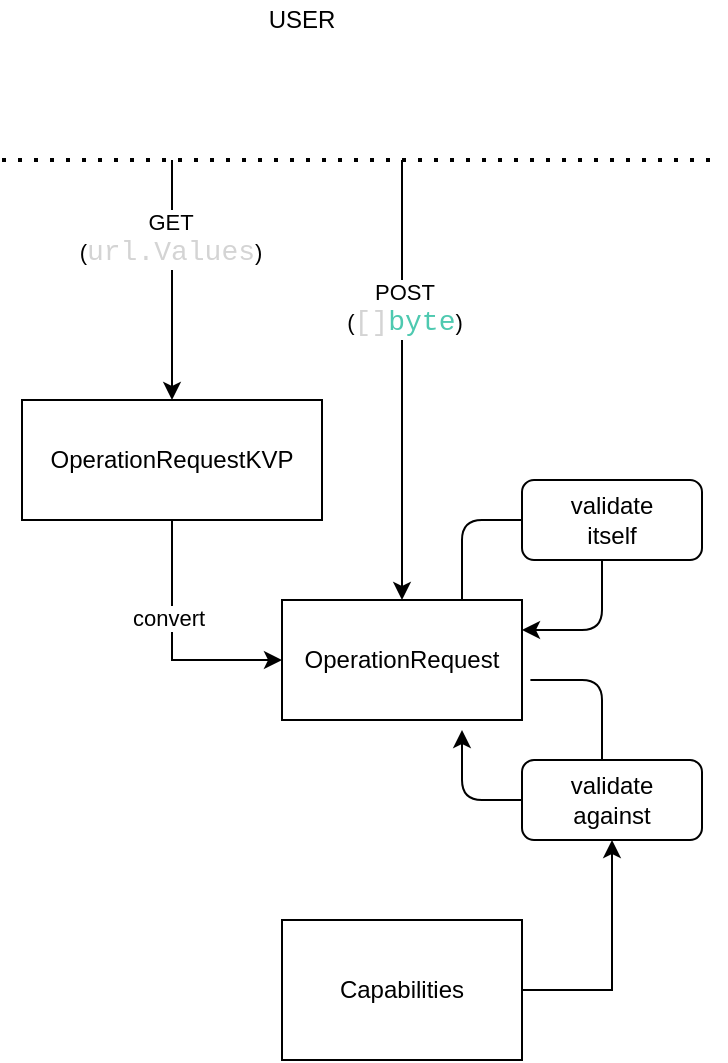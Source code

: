 <mxfile pages="2">
    <diagram id="6hGFLwfOUW9BJ-s0fimq" name="Layout">
        <mxGraphModel dx="608" dy="778" grid="1" gridSize="10" guides="1" tooltips="1" connect="1" arrows="1" fold="1" page="1" pageScale="1" pageWidth="827" pageHeight="1169" math="0" shadow="0">
            <root>
                <mxCell id="0"/>
                <mxCell id="1" parent="0"/>
                <mxCell id="8" value="" style="edgeStyle=orthogonalEdgeStyle;rounded=0;orthogonalLoop=1;jettySize=auto;html=1;entryX=0.5;entryY=1;entryDx=0;entryDy=0;exitX=1;exitY=0.5;exitDx=0;exitDy=0;" parent="1" source="2" target="M4LpB0FkpwWx2yOsPaOq-24" edge="1">
                    <mxGeometry relative="1" as="geometry">
                        <mxPoint x="190" y="550" as="sourcePoint"/>
                    </mxGeometry>
                </mxCell>
                <mxCell id="2" value="Capabilities" style="rounded=0;whiteSpace=wrap;html=1;" parent="1" vertex="1">
                    <mxGeometry x="260" y="590" width="120" height="70" as="geometry"/>
                </mxCell>
                <mxCell id="5" value="OperationRequest" style="rounded=0;whiteSpace=wrap;html=1;" parent="1" vertex="1">
                    <mxGeometry x="260" y="430" width="120" height="60" as="geometry"/>
                </mxCell>
                <mxCell id="11" value="USER" style="text;html=1;strokeColor=none;fillColor=none;align=center;verticalAlign=middle;whiteSpace=wrap;rounded=0;" parent="1" vertex="1">
                    <mxGeometry x="230" y="130" width="80" height="20" as="geometry"/>
                </mxCell>
                <mxCell id="16" style="edgeStyle=orthogonalEdgeStyle;rounded=0;orthogonalLoop=1;jettySize=auto;html=1;entryX=0;entryY=0.5;entryDx=0;entryDy=0;" parent="1" source="14" target="5" edge="1">
                    <mxGeometry relative="1" as="geometry"/>
                </mxCell>
                <mxCell id="17" value="convert" style="edgeLabel;html=1;align=center;verticalAlign=middle;resizable=0;points=[];" parent="16" vertex="1" connectable="0">
                    <mxGeometry x="-0.217" y="-2" relative="1" as="geometry">
                        <mxPoint as="offset"/>
                    </mxGeometry>
                </mxCell>
                <mxCell id="14" value="OperationRequestKVP" style="rounded=0;whiteSpace=wrap;html=1;" parent="1" vertex="1">
                    <mxGeometry x="130" y="330" width="150" height="60" as="geometry"/>
                </mxCell>
                <mxCell id="18" value="" style="endArrow=classic;html=1;entryX=0.5;entryY=0;entryDx=0;entryDy=0;" parent="1" target="14" edge="1">
                    <mxGeometry width="50" height="50" relative="1" as="geometry">
                        <mxPoint x="205" y="210" as="sourcePoint"/>
                        <mxPoint x="200" y="290" as="targetPoint"/>
                    </mxGeometry>
                </mxCell>
                <mxCell id="19" value="GET&lt;br&gt;(&lt;span style=&quot;color: rgb(212 , 212 , 212) ; font-family: &amp;#34;consolas&amp;#34; , &amp;#34;courier new&amp;#34; , monospace ; font-size: 14px&quot;&gt;url.Values&lt;/span&gt;)" style="edgeLabel;html=1;align=center;verticalAlign=middle;resizable=0;points=[];" parent="18" vertex="1" connectable="0">
                    <mxGeometry x="-0.35" y="-1" relative="1" as="geometry">
                        <mxPoint as="offset"/>
                    </mxGeometry>
                </mxCell>
                <mxCell id="20" value="" style="endArrow=classic;html=1;entryX=0.5;entryY=0;entryDx=0;entryDy=0;" parent="1" target="5" edge="1">
                    <mxGeometry width="50" height="50" relative="1" as="geometry">
                        <mxPoint x="320" y="210" as="sourcePoint"/>
                        <mxPoint x="460" y="360" as="targetPoint"/>
                    </mxGeometry>
                </mxCell>
                <mxCell id="21" value="POST&lt;br&gt;(&lt;span style=&quot;color: rgb(212 , 212 , 212) ; font-family: &amp;#34;consolas&amp;#34; , &amp;#34;courier new&amp;#34; , monospace ; font-size: 14px&quot;&gt;[]&lt;/span&gt;&lt;span style=&quot;font-family: &amp;#34;consolas&amp;#34; , &amp;#34;courier new&amp;#34; , monospace ; font-size: 14px ; color: rgb(78 , 201 , 176)&quot;&gt;byte&lt;/span&gt;)" style="edgeLabel;html=1;align=center;verticalAlign=middle;resizable=0;points=[];" parent="20" vertex="1" connectable="0">
                    <mxGeometry x="-0.327" y="1" relative="1" as="geometry">
                        <mxPoint as="offset"/>
                    </mxGeometry>
                </mxCell>
                <mxCell id="22" value="" style="endArrow=classic;html=1;exitX=0.75;exitY=0;exitDx=0;exitDy=0;entryX=1;entryY=0.25;entryDx=0;entryDy=0;" parent="1" source="5" target="5" edge="1">
                    <mxGeometry width="50" height="50" relative="1" as="geometry">
                        <mxPoint x="360" y="360" as="sourcePoint"/>
                        <mxPoint x="430" y="480" as="targetPoint"/>
                        <Array as="points">
                            <mxPoint x="350" y="390"/>
                            <mxPoint x="420" y="390"/>
                            <mxPoint x="420" y="445"/>
                        </Array>
                    </mxGeometry>
                </mxCell>
                <mxCell id="23" value="validate&lt;br&gt;itself" style="rounded=1;whiteSpace=wrap;html=1;" parent="1" vertex="1">
                    <mxGeometry x="380" y="370" width="90" height="40" as="geometry"/>
                </mxCell>
                <mxCell id="24" value="" style="endArrow=none;dashed=1;html=1;dashPattern=1 3;strokeWidth=2;" parent="1" edge="1">
                    <mxGeometry width="50" height="50" relative="1" as="geometry">
                        <mxPoint x="120" y="210" as="sourcePoint"/>
                        <mxPoint x="480" y="210" as="targetPoint"/>
                    </mxGeometry>
                </mxCell>
                <mxCell id="M4LpB0FkpwWx2yOsPaOq-26" value="" style="endArrow=classic;html=1;exitX=1.035;exitY=0.667;exitDx=0;exitDy=0;exitPerimeter=0;" parent="1" source="5" edge="1">
                    <mxGeometry width="50" height="50" relative="1" as="geometry">
                        <mxPoint x="390" y="460" as="sourcePoint"/>
                        <mxPoint x="350" y="495" as="targetPoint"/>
                        <Array as="points">
                            <mxPoint x="420" y="470"/>
                            <mxPoint x="420" y="530"/>
                            <mxPoint x="350" y="530"/>
                        </Array>
                    </mxGeometry>
                </mxCell>
                <mxCell id="M4LpB0FkpwWx2yOsPaOq-24" value="validate&lt;br&gt;against" style="rounded=1;whiteSpace=wrap;html=1;" parent="1" vertex="1">
                    <mxGeometry x="380" y="510" width="90" height="40" as="geometry"/>
                </mxCell>
            </root>
        </mxGraphModel>
    </diagram>
    <diagram id="YFajud9V5iQlWONhxi_u" name="Relations">
        <mxGraphModel dx="873" dy="778" grid="1" gridSize="10" guides="1" tooltips="1" connect="1" arrows="1" fold="1" page="1" pageScale="1" pageWidth="1169" pageHeight="827" math="0" shadow="0">
            <root>
                <mxCell id="llaRXl7yT2GmFV78n0l2-0"/>
                <mxCell id="llaRXl7yT2GmFV78n0l2-1" parent="llaRXl7yT2GmFV78n0l2-0"/>
                <mxCell id="llaRXl7yT2GmFV78n0l2-2" value="WMS 1.3.0" style="whiteSpace=wrap;html=1;" parent="llaRXl7yT2GmFV78n0l2-1" vertex="1">
                    <mxGeometry x="200" y="220" width="120" height="60" as="geometry"/>
                </mxCell>
                <mxCell id="llaRXl7yT2GmFV78n0l2-8" style="edgeStyle=orthogonalEdgeStyle;rounded=0;orthogonalLoop=1;jettySize=auto;html=1;exitX=0.5;exitY=1;exitDx=0;exitDy=0;entryX=0.5;entryY=0;entryDx=0;entryDy=0;strokeWidth=4;endArrow=block;endFill=1;" parent="llaRXl7yT2GmFV78n0l2-1" source="llaRXl7yT2GmFV78n0l2-3" target="llaRXl7yT2GmFV78n0l2-6" edge="1">
                    <mxGeometry relative="1" as="geometry"/>
                </mxCell>
                <mxCell id="llaRXl7yT2GmFV78n0l2-3" value="WMTS 1.0.0" style="whiteSpace=wrap;html=1;" parent="llaRXl7yT2GmFV78n0l2-1" vertex="1">
                    <mxGeometry x="360" y="220" width="120" height="60" as="geometry"/>
                </mxCell>
                <mxCell id="llaRXl7yT2GmFV78n0l2-9" style="edgeStyle=orthogonalEdgeStyle;rounded=0;orthogonalLoop=1;jettySize=auto;html=1;exitX=0.5;exitY=1;exitDx=0;exitDy=0;entryX=0.5;entryY=0;entryDx=0;entryDy=0;strokeWidth=4;endArrow=block;endFill=1;" parent="llaRXl7yT2GmFV78n0l2-1" source="llaRXl7yT2GmFV78n0l2-4" target="llaRXl7yT2GmFV78n0l2-6" edge="1">
                    <mxGeometry relative="1" as="geometry"/>
                </mxCell>
                <mxCell id="llaRXl7yT2GmFV78n0l2-4" value="WFS 2.0.0" style="whiteSpace=wrap;html=1;" parent="llaRXl7yT2GmFV78n0l2-1" vertex="1">
                    <mxGeometry x="520" y="220" width="120" height="60" as="geometry"/>
                </mxCell>
                <mxCell id="llaRXl7yT2GmFV78n0l2-10" style="edgeStyle=orthogonalEdgeStyle;rounded=0;orthogonalLoop=1;jettySize=auto;html=1;exitX=0.5;exitY=1;exitDx=0;exitDy=0;entryX=0.5;entryY=0;entryDx=0;entryDy=0;strokeWidth=4;endArrow=block;endFill=1;" parent="llaRXl7yT2GmFV78n0l2-1" source="llaRXl7yT2GmFV78n0l2-5" target="llaRXl7yT2GmFV78n0l2-7" edge="1">
                    <mxGeometry relative="1" as="geometry"/>
                </mxCell>
                <mxCell id="llaRXl7yT2GmFV78n0l2-5" value="WCS 2.0.1" style="whiteSpace=wrap;html=1;" parent="llaRXl7yT2GmFV78n0l2-1" vertex="1">
                    <mxGeometry x="680" y="220" width="120" height="60" as="geometry"/>
                </mxCell>
                <mxCell id="llaRXl7yT2GmFV78n0l2-6" value="WSC 1.1.0" style="whiteSpace=wrap;html=1;" parent="llaRXl7yT2GmFV78n0l2-1" vertex="1">
                    <mxGeometry x="440" y="360" width="120" height="60" as="geometry"/>
                </mxCell>
                <mxCell id="llaRXl7yT2GmFV78n0l2-7" value="WSC 2.0.0" style="whiteSpace=wrap;html=1;" parent="llaRXl7yT2GmFV78n0l2-1" vertex="1">
                    <mxGeometry x="680" y="360" width="120" height="60" as="geometry"/>
                </mxCell>
            </root>
        </mxGraphModel>
    </diagram>
</mxfile>